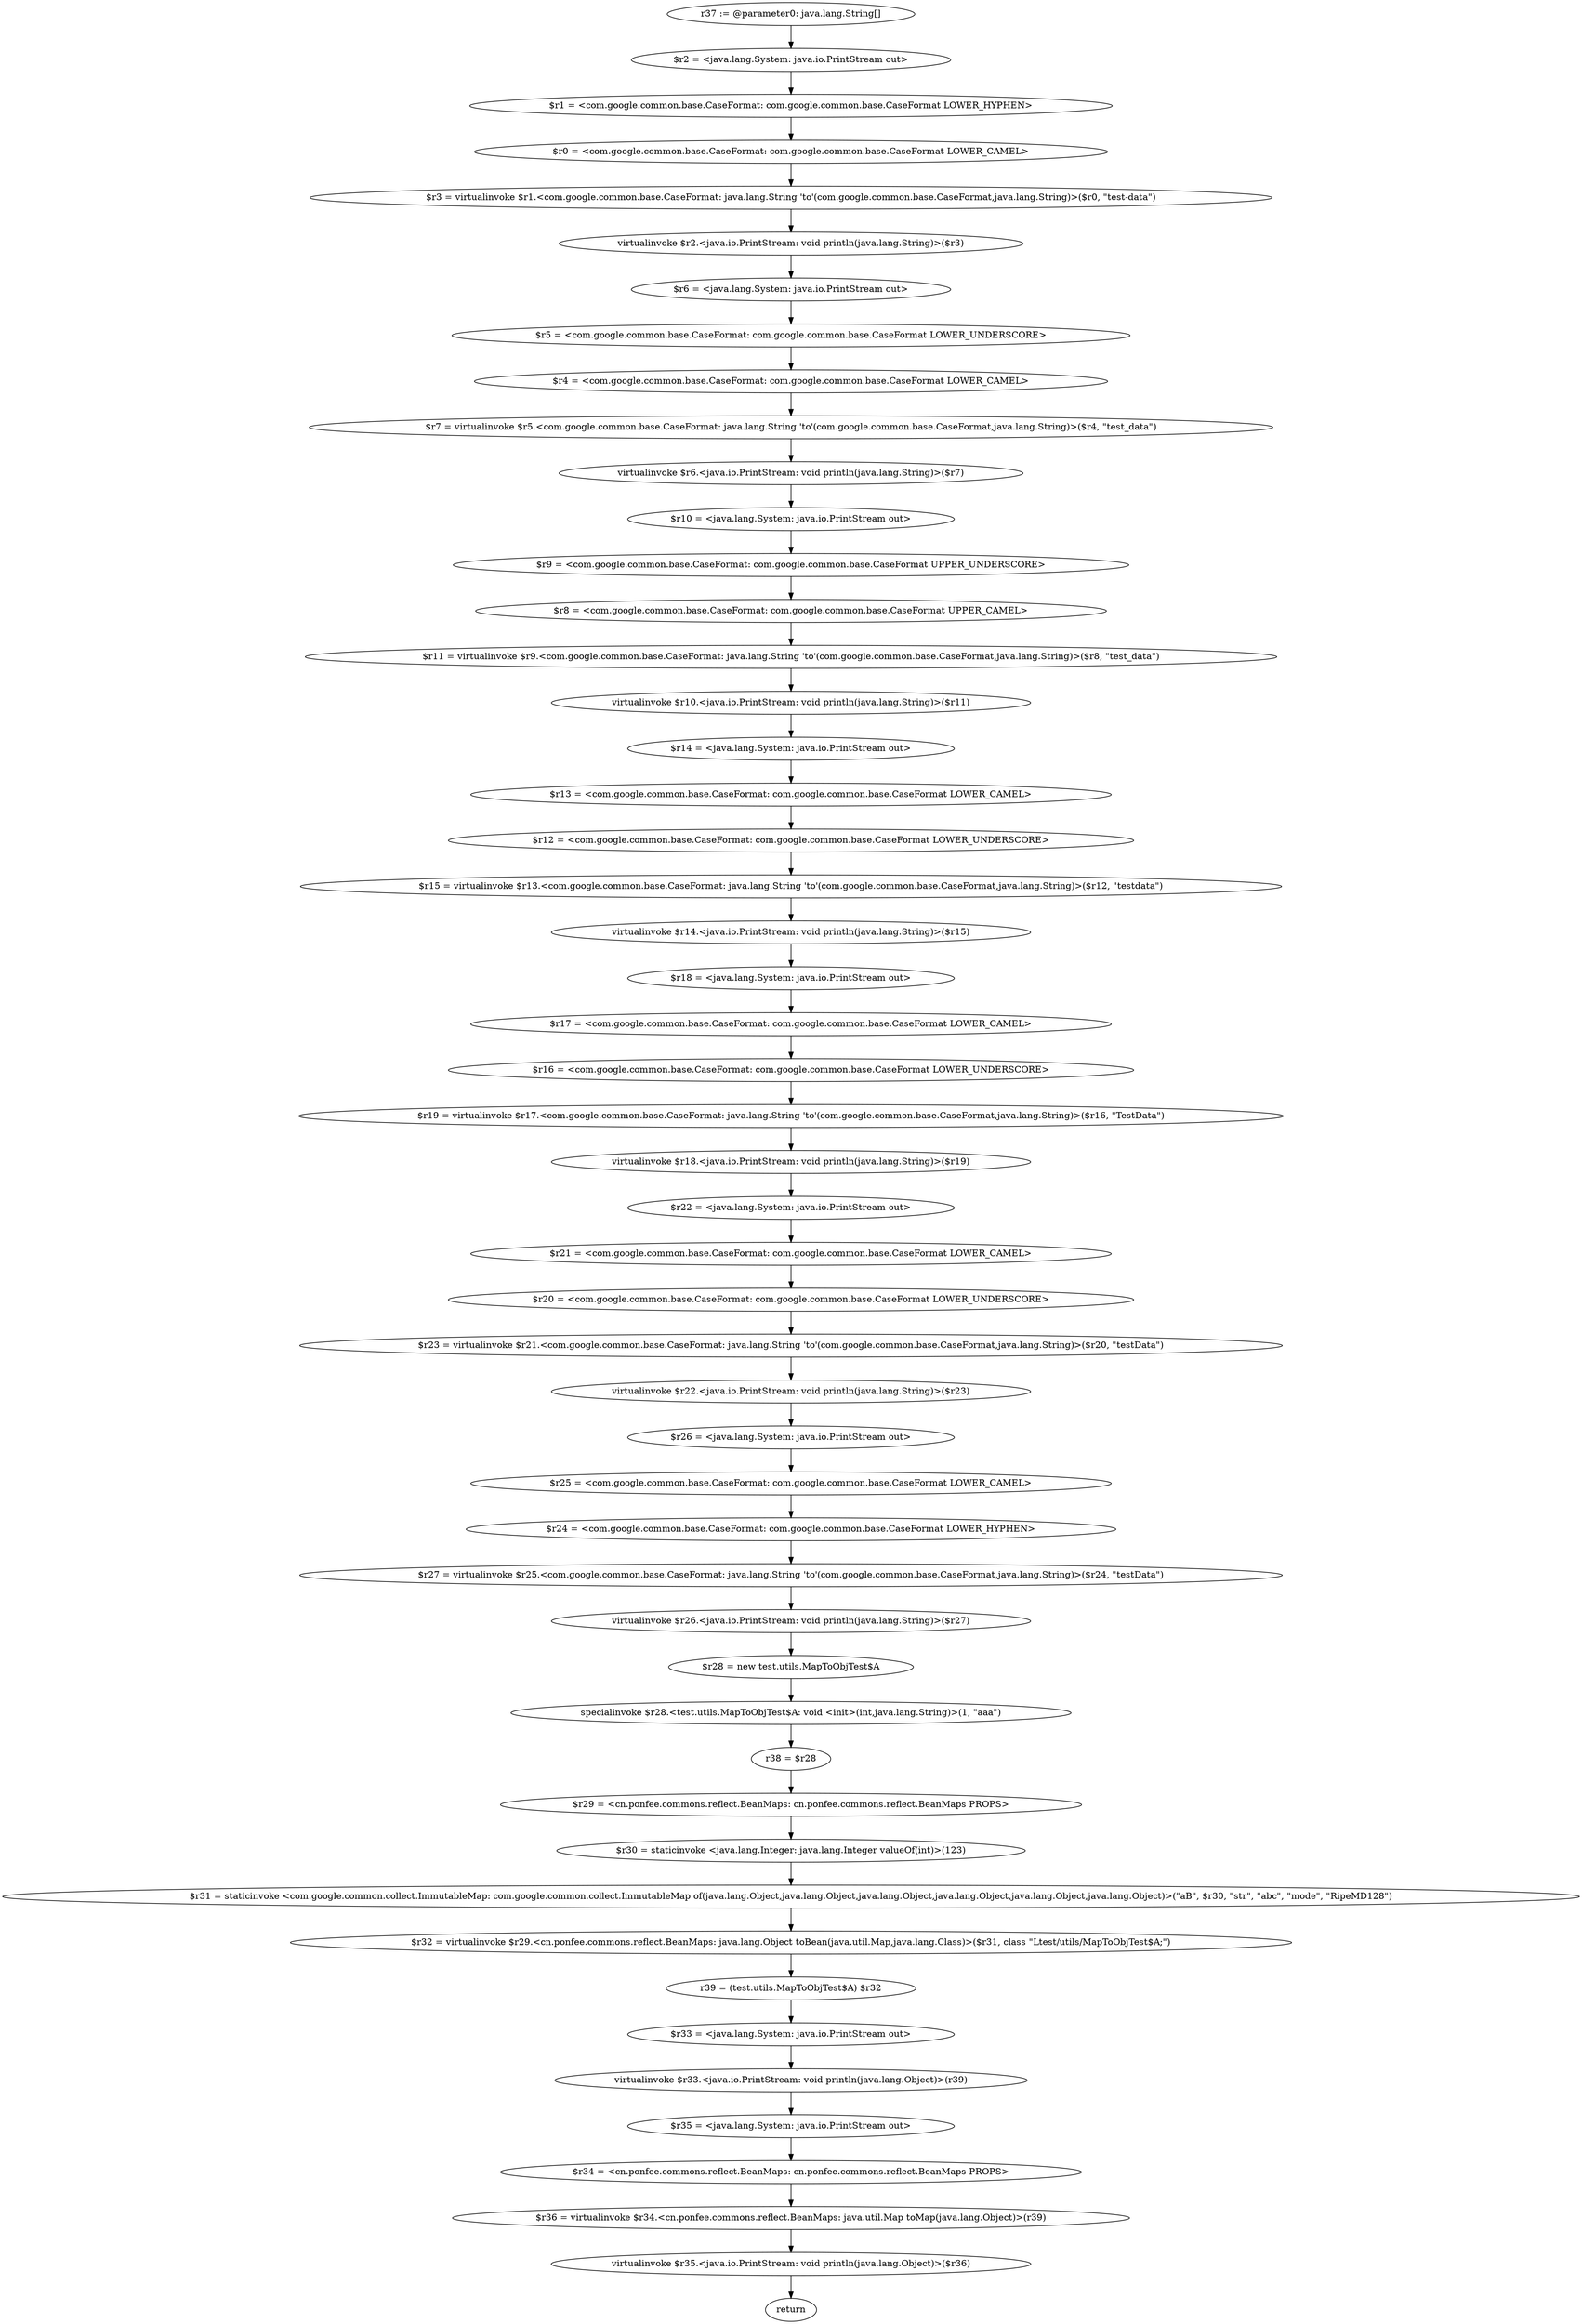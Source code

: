 digraph "unitGraph" {
    "r37 := @parameter0: java.lang.String[]"
    "$r2 = <java.lang.System: java.io.PrintStream out>"
    "$r1 = <com.google.common.base.CaseFormat: com.google.common.base.CaseFormat LOWER_HYPHEN>"
    "$r0 = <com.google.common.base.CaseFormat: com.google.common.base.CaseFormat LOWER_CAMEL>"
    "$r3 = virtualinvoke $r1.<com.google.common.base.CaseFormat: java.lang.String 'to'(com.google.common.base.CaseFormat,java.lang.String)>($r0, \"test-data\")"
    "virtualinvoke $r2.<java.io.PrintStream: void println(java.lang.String)>($r3)"
    "$r6 = <java.lang.System: java.io.PrintStream out>"
    "$r5 = <com.google.common.base.CaseFormat: com.google.common.base.CaseFormat LOWER_UNDERSCORE>"
    "$r4 = <com.google.common.base.CaseFormat: com.google.common.base.CaseFormat LOWER_CAMEL>"
    "$r7 = virtualinvoke $r5.<com.google.common.base.CaseFormat: java.lang.String 'to'(com.google.common.base.CaseFormat,java.lang.String)>($r4, \"test_data\")"
    "virtualinvoke $r6.<java.io.PrintStream: void println(java.lang.String)>($r7)"
    "$r10 = <java.lang.System: java.io.PrintStream out>"
    "$r9 = <com.google.common.base.CaseFormat: com.google.common.base.CaseFormat UPPER_UNDERSCORE>"
    "$r8 = <com.google.common.base.CaseFormat: com.google.common.base.CaseFormat UPPER_CAMEL>"
    "$r11 = virtualinvoke $r9.<com.google.common.base.CaseFormat: java.lang.String 'to'(com.google.common.base.CaseFormat,java.lang.String)>($r8, \"test_data\")"
    "virtualinvoke $r10.<java.io.PrintStream: void println(java.lang.String)>($r11)"
    "$r14 = <java.lang.System: java.io.PrintStream out>"
    "$r13 = <com.google.common.base.CaseFormat: com.google.common.base.CaseFormat LOWER_CAMEL>"
    "$r12 = <com.google.common.base.CaseFormat: com.google.common.base.CaseFormat LOWER_UNDERSCORE>"
    "$r15 = virtualinvoke $r13.<com.google.common.base.CaseFormat: java.lang.String 'to'(com.google.common.base.CaseFormat,java.lang.String)>($r12, \"testdata\")"
    "virtualinvoke $r14.<java.io.PrintStream: void println(java.lang.String)>($r15)"
    "$r18 = <java.lang.System: java.io.PrintStream out>"
    "$r17 = <com.google.common.base.CaseFormat: com.google.common.base.CaseFormat LOWER_CAMEL>"
    "$r16 = <com.google.common.base.CaseFormat: com.google.common.base.CaseFormat LOWER_UNDERSCORE>"
    "$r19 = virtualinvoke $r17.<com.google.common.base.CaseFormat: java.lang.String 'to'(com.google.common.base.CaseFormat,java.lang.String)>($r16, \"TestData\")"
    "virtualinvoke $r18.<java.io.PrintStream: void println(java.lang.String)>($r19)"
    "$r22 = <java.lang.System: java.io.PrintStream out>"
    "$r21 = <com.google.common.base.CaseFormat: com.google.common.base.CaseFormat LOWER_CAMEL>"
    "$r20 = <com.google.common.base.CaseFormat: com.google.common.base.CaseFormat LOWER_UNDERSCORE>"
    "$r23 = virtualinvoke $r21.<com.google.common.base.CaseFormat: java.lang.String 'to'(com.google.common.base.CaseFormat,java.lang.String)>($r20, \"testData\")"
    "virtualinvoke $r22.<java.io.PrintStream: void println(java.lang.String)>($r23)"
    "$r26 = <java.lang.System: java.io.PrintStream out>"
    "$r25 = <com.google.common.base.CaseFormat: com.google.common.base.CaseFormat LOWER_CAMEL>"
    "$r24 = <com.google.common.base.CaseFormat: com.google.common.base.CaseFormat LOWER_HYPHEN>"
    "$r27 = virtualinvoke $r25.<com.google.common.base.CaseFormat: java.lang.String 'to'(com.google.common.base.CaseFormat,java.lang.String)>($r24, \"testData\")"
    "virtualinvoke $r26.<java.io.PrintStream: void println(java.lang.String)>($r27)"
    "$r28 = new test.utils.MapToObjTest$A"
    "specialinvoke $r28.<test.utils.MapToObjTest$A: void <init>(int,java.lang.String)>(1, \"aaa\")"
    "r38 = $r28"
    "$r29 = <cn.ponfee.commons.reflect.BeanMaps: cn.ponfee.commons.reflect.BeanMaps PROPS>"
    "$r30 = staticinvoke <java.lang.Integer: java.lang.Integer valueOf(int)>(123)"
    "$r31 = staticinvoke <com.google.common.collect.ImmutableMap: com.google.common.collect.ImmutableMap of(java.lang.Object,java.lang.Object,java.lang.Object,java.lang.Object,java.lang.Object,java.lang.Object)>(\"aB\", $r30, \"str\", \"abc\", \"mode\", \"RipeMD128\")"
    "$r32 = virtualinvoke $r29.<cn.ponfee.commons.reflect.BeanMaps: java.lang.Object toBean(java.util.Map,java.lang.Class)>($r31, class \"Ltest/utils/MapToObjTest$A;\")"
    "r39 = (test.utils.MapToObjTest$A) $r32"
    "$r33 = <java.lang.System: java.io.PrintStream out>"
    "virtualinvoke $r33.<java.io.PrintStream: void println(java.lang.Object)>(r39)"
    "$r35 = <java.lang.System: java.io.PrintStream out>"
    "$r34 = <cn.ponfee.commons.reflect.BeanMaps: cn.ponfee.commons.reflect.BeanMaps PROPS>"
    "$r36 = virtualinvoke $r34.<cn.ponfee.commons.reflect.BeanMaps: java.util.Map toMap(java.lang.Object)>(r39)"
    "virtualinvoke $r35.<java.io.PrintStream: void println(java.lang.Object)>($r36)"
    "return"
    "r37 := @parameter0: java.lang.String[]"->"$r2 = <java.lang.System: java.io.PrintStream out>";
    "$r2 = <java.lang.System: java.io.PrintStream out>"->"$r1 = <com.google.common.base.CaseFormat: com.google.common.base.CaseFormat LOWER_HYPHEN>";
    "$r1 = <com.google.common.base.CaseFormat: com.google.common.base.CaseFormat LOWER_HYPHEN>"->"$r0 = <com.google.common.base.CaseFormat: com.google.common.base.CaseFormat LOWER_CAMEL>";
    "$r0 = <com.google.common.base.CaseFormat: com.google.common.base.CaseFormat LOWER_CAMEL>"->"$r3 = virtualinvoke $r1.<com.google.common.base.CaseFormat: java.lang.String 'to'(com.google.common.base.CaseFormat,java.lang.String)>($r0, \"test-data\")";
    "$r3 = virtualinvoke $r1.<com.google.common.base.CaseFormat: java.lang.String 'to'(com.google.common.base.CaseFormat,java.lang.String)>($r0, \"test-data\")"->"virtualinvoke $r2.<java.io.PrintStream: void println(java.lang.String)>($r3)";
    "virtualinvoke $r2.<java.io.PrintStream: void println(java.lang.String)>($r3)"->"$r6 = <java.lang.System: java.io.PrintStream out>";
    "$r6 = <java.lang.System: java.io.PrintStream out>"->"$r5 = <com.google.common.base.CaseFormat: com.google.common.base.CaseFormat LOWER_UNDERSCORE>";
    "$r5 = <com.google.common.base.CaseFormat: com.google.common.base.CaseFormat LOWER_UNDERSCORE>"->"$r4 = <com.google.common.base.CaseFormat: com.google.common.base.CaseFormat LOWER_CAMEL>";
    "$r4 = <com.google.common.base.CaseFormat: com.google.common.base.CaseFormat LOWER_CAMEL>"->"$r7 = virtualinvoke $r5.<com.google.common.base.CaseFormat: java.lang.String 'to'(com.google.common.base.CaseFormat,java.lang.String)>($r4, \"test_data\")";
    "$r7 = virtualinvoke $r5.<com.google.common.base.CaseFormat: java.lang.String 'to'(com.google.common.base.CaseFormat,java.lang.String)>($r4, \"test_data\")"->"virtualinvoke $r6.<java.io.PrintStream: void println(java.lang.String)>($r7)";
    "virtualinvoke $r6.<java.io.PrintStream: void println(java.lang.String)>($r7)"->"$r10 = <java.lang.System: java.io.PrintStream out>";
    "$r10 = <java.lang.System: java.io.PrintStream out>"->"$r9 = <com.google.common.base.CaseFormat: com.google.common.base.CaseFormat UPPER_UNDERSCORE>";
    "$r9 = <com.google.common.base.CaseFormat: com.google.common.base.CaseFormat UPPER_UNDERSCORE>"->"$r8 = <com.google.common.base.CaseFormat: com.google.common.base.CaseFormat UPPER_CAMEL>";
    "$r8 = <com.google.common.base.CaseFormat: com.google.common.base.CaseFormat UPPER_CAMEL>"->"$r11 = virtualinvoke $r9.<com.google.common.base.CaseFormat: java.lang.String 'to'(com.google.common.base.CaseFormat,java.lang.String)>($r8, \"test_data\")";
    "$r11 = virtualinvoke $r9.<com.google.common.base.CaseFormat: java.lang.String 'to'(com.google.common.base.CaseFormat,java.lang.String)>($r8, \"test_data\")"->"virtualinvoke $r10.<java.io.PrintStream: void println(java.lang.String)>($r11)";
    "virtualinvoke $r10.<java.io.PrintStream: void println(java.lang.String)>($r11)"->"$r14 = <java.lang.System: java.io.PrintStream out>";
    "$r14 = <java.lang.System: java.io.PrintStream out>"->"$r13 = <com.google.common.base.CaseFormat: com.google.common.base.CaseFormat LOWER_CAMEL>";
    "$r13 = <com.google.common.base.CaseFormat: com.google.common.base.CaseFormat LOWER_CAMEL>"->"$r12 = <com.google.common.base.CaseFormat: com.google.common.base.CaseFormat LOWER_UNDERSCORE>";
    "$r12 = <com.google.common.base.CaseFormat: com.google.common.base.CaseFormat LOWER_UNDERSCORE>"->"$r15 = virtualinvoke $r13.<com.google.common.base.CaseFormat: java.lang.String 'to'(com.google.common.base.CaseFormat,java.lang.String)>($r12, \"testdata\")";
    "$r15 = virtualinvoke $r13.<com.google.common.base.CaseFormat: java.lang.String 'to'(com.google.common.base.CaseFormat,java.lang.String)>($r12, \"testdata\")"->"virtualinvoke $r14.<java.io.PrintStream: void println(java.lang.String)>($r15)";
    "virtualinvoke $r14.<java.io.PrintStream: void println(java.lang.String)>($r15)"->"$r18 = <java.lang.System: java.io.PrintStream out>";
    "$r18 = <java.lang.System: java.io.PrintStream out>"->"$r17 = <com.google.common.base.CaseFormat: com.google.common.base.CaseFormat LOWER_CAMEL>";
    "$r17 = <com.google.common.base.CaseFormat: com.google.common.base.CaseFormat LOWER_CAMEL>"->"$r16 = <com.google.common.base.CaseFormat: com.google.common.base.CaseFormat LOWER_UNDERSCORE>";
    "$r16 = <com.google.common.base.CaseFormat: com.google.common.base.CaseFormat LOWER_UNDERSCORE>"->"$r19 = virtualinvoke $r17.<com.google.common.base.CaseFormat: java.lang.String 'to'(com.google.common.base.CaseFormat,java.lang.String)>($r16, \"TestData\")";
    "$r19 = virtualinvoke $r17.<com.google.common.base.CaseFormat: java.lang.String 'to'(com.google.common.base.CaseFormat,java.lang.String)>($r16, \"TestData\")"->"virtualinvoke $r18.<java.io.PrintStream: void println(java.lang.String)>($r19)";
    "virtualinvoke $r18.<java.io.PrintStream: void println(java.lang.String)>($r19)"->"$r22 = <java.lang.System: java.io.PrintStream out>";
    "$r22 = <java.lang.System: java.io.PrintStream out>"->"$r21 = <com.google.common.base.CaseFormat: com.google.common.base.CaseFormat LOWER_CAMEL>";
    "$r21 = <com.google.common.base.CaseFormat: com.google.common.base.CaseFormat LOWER_CAMEL>"->"$r20 = <com.google.common.base.CaseFormat: com.google.common.base.CaseFormat LOWER_UNDERSCORE>";
    "$r20 = <com.google.common.base.CaseFormat: com.google.common.base.CaseFormat LOWER_UNDERSCORE>"->"$r23 = virtualinvoke $r21.<com.google.common.base.CaseFormat: java.lang.String 'to'(com.google.common.base.CaseFormat,java.lang.String)>($r20, \"testData\")";
    "$r23 = virtualinvoke $r21.<com.google.common.base.CaseFormat: java.lang.String 'to'(com.google.common.base.CaseFormat,java.lang.String)>($r20, \"testData\")"->"virtualinvoke $r22.<java.io.PrintStream: void println(java.lang.String)>($r23)";
    "virtualinvoke $r22.<java.io.PrintStream: void println(java.lang.String)>($r23)"->"$r26 = <java.lang.System: java.io.PrintStream out>";
    "$r26 = <java.lang.System: java.io.PrintStream out>"->"$r25 = <com.google.common.base.CaseFormat: com.google.common.base.CaseFormat LOWER_CAMEL>";
    "$r25 = <com.google.common.base.CaseFormat: com.google.common.base.CaseFormat LOWER_CAMEL>"->"$r24 = <com.google.common.base.CaseFormat: com.google.common.base.CaseFormat LOWER_HYPHEN>";
    "$r24 = <com.google.common.base.CaseFormat: com.google.common.base.CaseFormat LOWER_HYPHEN>"->"$r27 = virtualinvoke $r25.<com.google.common.base.CaseFormat: java.lang.String 'to'(com.google.common.base.CaseFormat,java.lang.String)>($r24, \"testData\")";
    "$r27 = virtualinvoke $r25.<com.google.common.base.CaseFormat: java.lang.String 'to'(com.google.common.base.CaseFormat,java.lang.String)>($r24, \"testData\")"->"virtualinvoke $r26.<java.io.PrintStream: void println(java.lang.String)>($r27)";
    "virtualinvoke $r26.<java.io.PrintStream: void println(java.lang.String)>($r27)"->"$r28 = new test.utils.MapToObjTest$A";
    "$r28 = new test.utils.MapToObjTest$A"->"specialinvoke $r28.<test.utils.MapToObjTest$A: void <init>(int,java.lang.String)>(1, \"aaa\")";
    "specialinvoke $r28.<test.utils.MapToObjTest$A: void <init>(int,java.lang.String)>(1, \"aaa\")"->"r38 = $r28";
    "r38 = $r28"->"$r29 = <cn.ponfee.commons.reflect.BeanMaps: cn.ponfee.commons.reflect.BeanMaps PROPS>";
    "$r29 = <cn.ponfee.commons.reflect.BeanMaps: cn.ponfee.commons.reflect.BeanMaps PROPS>"->"$r30 = staticinvoke <java.lang.Integer: java.lang.Integer valueOf(int)>(123)";
    "$r30 = staticinvoke <java.lang.Integer: java.lang.Integer valueOf(int)>(123)"->"$r31 = staticinvoke <com.google.common.collect.ImmutableMap: com.google.common.collect.ImmutableMap of(java.lang.Object,java.lang.Object,java.lang.Object,java.lang.Object,java.lang.Object,java.lang.Object)>(\"aB\", $r30, \"str\", \"abc\", \"mode\", \"RipeMD128\")";
    "$r31 = staticinvoke <com.google.common.collect.ImmutableMap: com.google.common.collect.ImmutableMap of(java.lang.Object,java.lang.Object,java.lang.Object,java.lang.Object,java.lang.Object,java.lang.Object)>(\"aB\", $r30, \"str\", \"abc\", \"mode\", \"RipeMD128\")"->"$r32 = virtualinvoke $r29.<cn.ponfee.commons.reflect.BeanMaps: java.lang.Object toBean(java.util.Map,java.lang.Class)>($r31, class \"Ltest/utils/MapToObjTest$A;\")";
    "$r32 = virtualinvoke $r29.<cn.ponfee.commons.reflect.BeanMaps: java.lang.Object toBean(java.util.Map,java.lang.Class)>($r31, class \"Ltest/utils/MapToObjTest$A;\")"->"r39 = (test.utils.MapToObjTest$A) $r32";
    "r39 = (test.utils.MapToObjTest$A) $r32"->"$r33 = <java.lang.System: java.io.PrintStream out>";
    "$r33 = <java.lang.System: java.io.PrintStream out>"->"virtualinvoke $r33.<java.io.PrintStream: void println(java.lang.Object)>(r39)";
    "virtualinvoke $r33.<java.io.PrintStream: void println(java.lang.Object)>(r39)"->"$r35 = <java.lang.System: java.io.PrintStream out>";
    "$r35 = <java.lang.System: java.io.PrintStream out>"->"$r34 = <cn.ponfee.commons.reflect.BeanMaps: cn.ponfee.commons.reflect.BeanMaps PROPS>";
    "$r34 = <cn.ponfee.commons.reflect.BeanMaps: cn.ponfee.commons.reflect.BeanMaps PROPS>"->"$r36 = virtualinvoke $r34.<cn.ponfee.commons.reflect.BeanMaps: java.util.Map toMap(java.lang.Object)>(r39)";
    "$r36 = virtualinvoke $r34.<cn.ponfee.commons.reflect.BeanMaps: java.util.Map toMap(java.lang.Object)>(r39)"->"virtualinvoke $r35.<java.io.PrintStream: void println(java.lang.Object)>($r36)";
    "virtualinvoke $r35.<java.io.PrintStream: void println(java.lang.Object)>($r36)"->"return";
}
